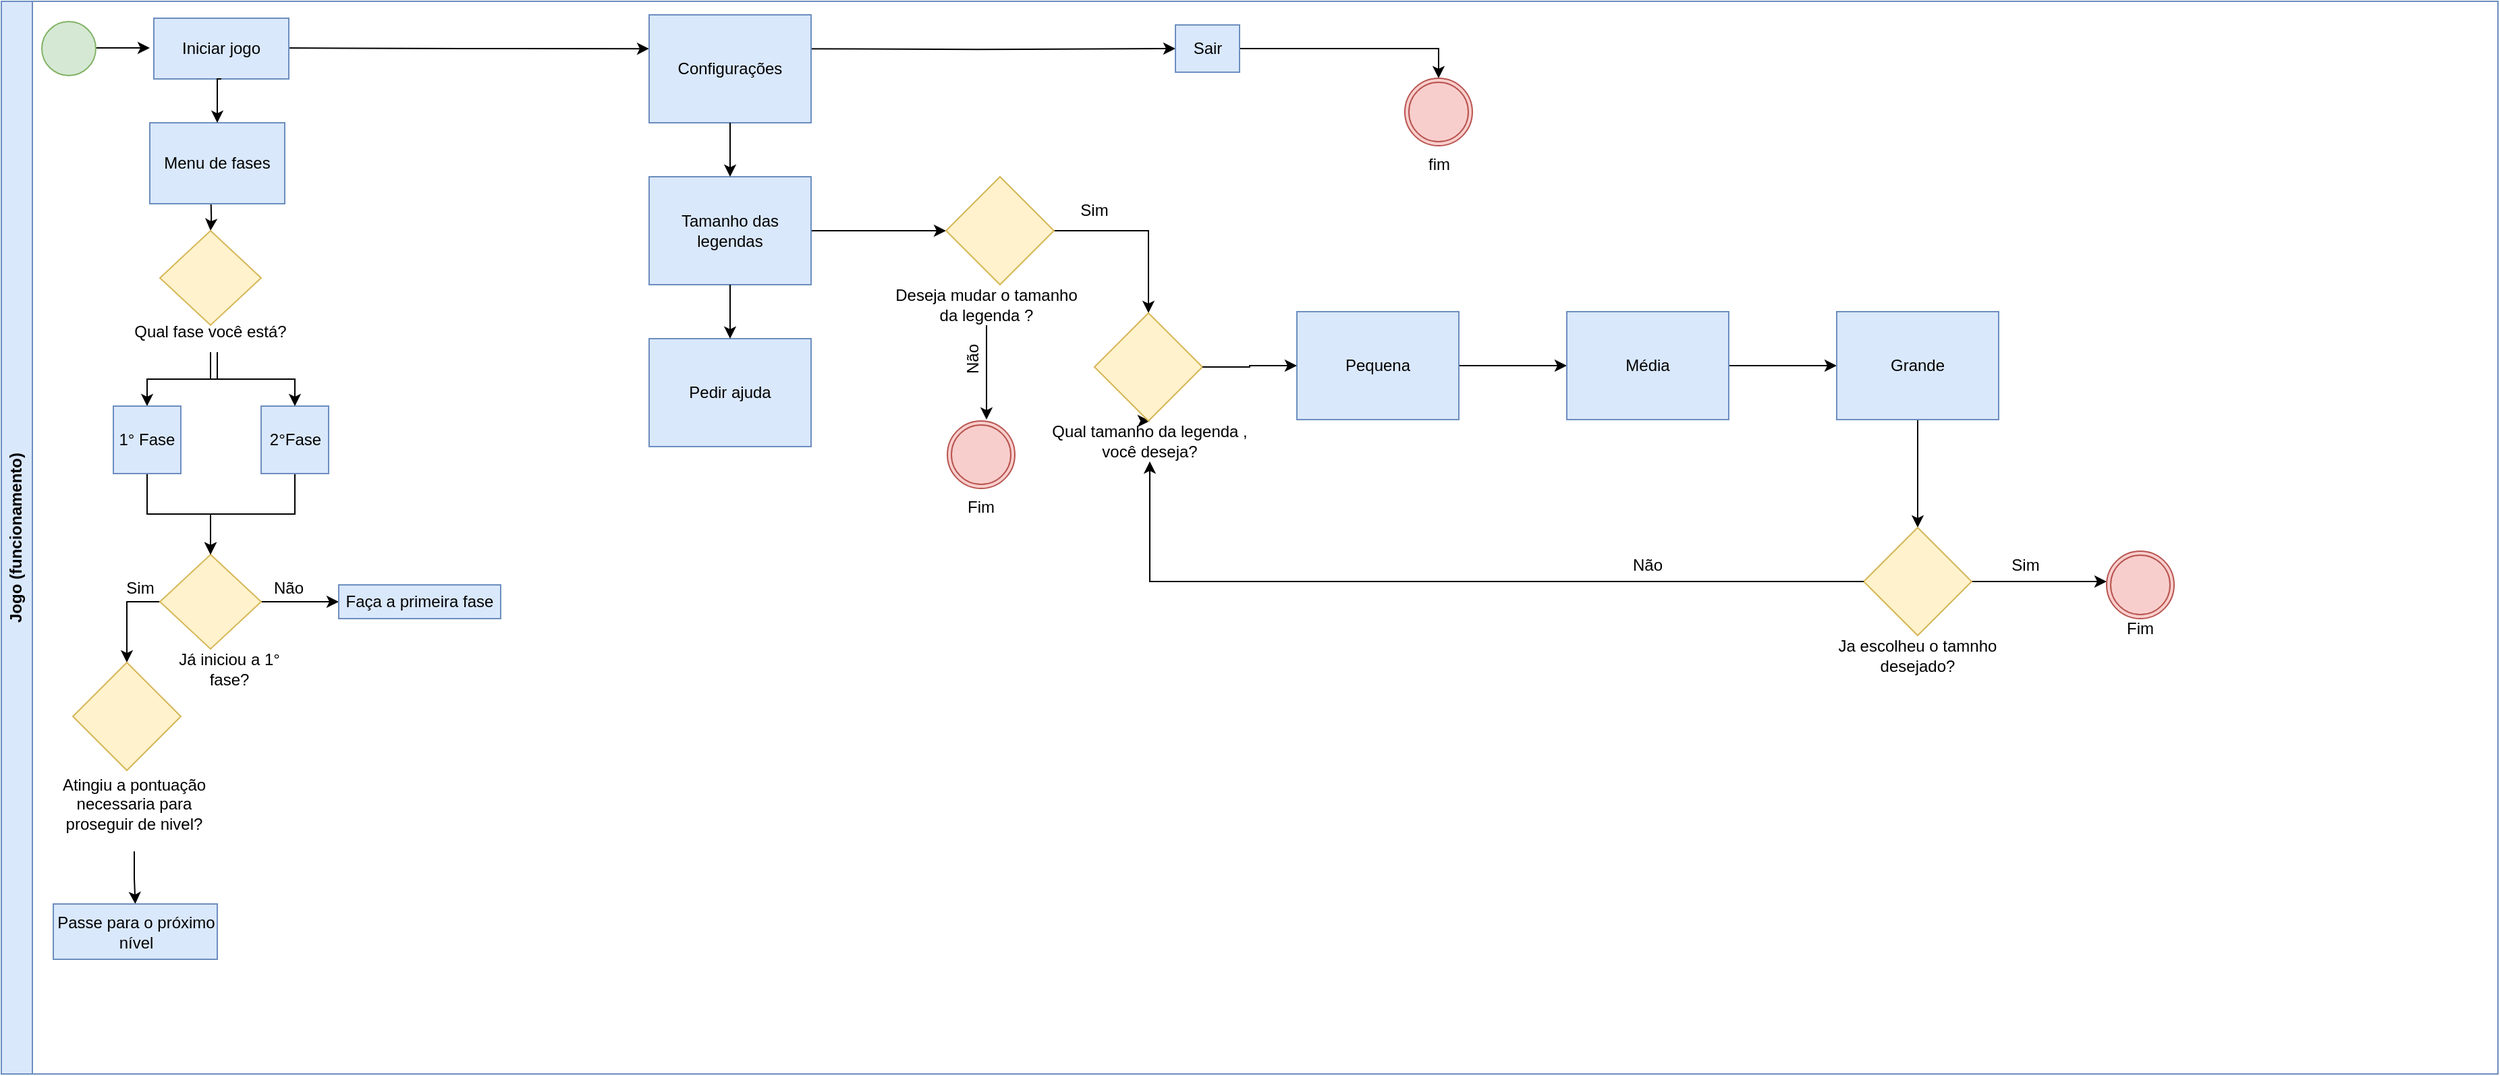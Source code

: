 <mxfile version="28.2.3" pages="2">
  <diagram name="Página-1" id="I1A9_rwOuhHKdsbsZrDO">
    <mxGraphModel dx="2256" dy="862" grid="1" gridSize="10" guides="1" tooltips="1" connect="1" arrows="1" fold="1" page="1" pageScale="1" pageWidth="827" pageHeight="1169" math="0" shadow="0">
      <root>
        <mxCell id="0" />
        <mxCell id="1" parent="0" />
        <mxCell id="oLSMftNWuv7o7DR6i7uo-1" value="Jogo (funcionamento)" style="swimlane;horizontal=0;whiteSpace=wrap;html=1;fillColor=#dae8fc;strokeColor=#6c8ebf;" vertex="1" parent="1">
          <mxGeometry x="-380" y="460" width="1850" height="795" as="geometry" />
        </mxCell>
        <mxCell id="oLSMftNWuv7o7DR6i7uo-2" value="" style="edgeStyle=orthogonalEdgeStyle;rounded=0;orthogonalLoop=1;jettySize=auto;html=1;" edge="1" parent="oLSMftNWuv7o7DR6i7uo-1" source="oLSMftNWuv7o7DR6i7uo-3">
          <mxGeometry relative="1" as="geometry">
            <mxPoint x="110.0" y="34.545" as="targetPoint" />
          </mxGeometry>
        </mxCell>
        <mxCell id="oLSMftNWuv7o7DR6i7uo-3" value="" style="ellipse;whiteSpace=wrap;html=1;aspect=fixed;fillColor=#d5e8d4;strokeColor=#82b366;" vertex="1" parent="oLSMftNWuv7o7DR6i7uo-1">
          <mxGeometry x="30" y="15" width="40" height="40" as="geometry" />
        </mxCell>
        <mxCell id="oLSMftNWuv7o7DR6i7uo-4" value="" style="edgeStyle=orthogonalEdgeStyle;rounded=0;orthogonalLoop=1;jettySize=auto;html=1;" edge="1" parent="oLSMftNWuv7o7DR6i7uo-1">
          <mxGeometry relative="1" as="geometry">
            <mxPoint x="200" y="34.545" as="sourcePoint" />
            <mxPoint x="480" y="35.091" as="targetPoint" />
          </mxGeometry>
        </mxCell>
        <mxCell id="oLSMftNWuv7o7DR6i7uo-7" value="" style="edgeStyle=orthogonalEdgeStyle;rounded=0;orthogonalLoop=1;jettySize=auto;html=1;" edge="1" parent="oLSMftNWuv7o7DR6i7uo-1" target="oLSMftNWuv7o7DR6i7uo-10">
          <mxGeometry relative="1" as="geometry">
            <mxPoint x="575" y="35.091" as="sourcePoint" />
          </mxGeometry>
        </mxCell>
        <mxCell id="oLSMftNWuv7o7DR6i7uo-9" value="" style="edgeStyle=orthogonalEdgeStyle;rounded=0;orthogonalLoop=1;jettySize=auto;html=1;entryX=0.5;entryY=0;entryDx=0;entryDy=0;entryPerimeter=0;" edge="1" parent="oLSMftNWuv7o7DR6i7uo-1" source="oLSMftNWuv7o7DR6i7uo-10" target="oLSMftNWuv7o7DR6i7uo-16">
          <mxGeometry relative="1" as="geometry">
            <mxPoint x="373.745" y="80" as="targetPoint" />
          </mxGeometry>
        </mxCell>
        <mxCell id="oLSMftNWuv7o7DR6i7uo-10" value="Sair" style="whiteSpace=wrap;html=1;fillColor=#dae8fc;strokeColor=#6c8ebf;" vertex="1" parent="oLSMftNWuv7o7DR6i7uo-1">
          <mxGeometry x="870" y="17.5" width="47.5" height="35" as="geometry" />
        </mxCell>
        <mxCell id="oLSMftNWuv7o7DR6i7uo-11" value="" style="edgeStyle=orthogonalEdgeStyle;rounded=0;orthogonalLoop=1;jettySize=auto;html=1;" edge="1" parent="oLSMftNWuv7o7DR6i7uo-1" target="oLSMftNWuv7o7DR6i7uo-13">
          <mxGeometry relative="1" as="geometry">
            <mxPoint x="155.091" y="139.5" as="sourcePoint" />
          </mxGeometry>
        </mxCell>
        <mxCell id="oLSMftNWuv7o7DR6i7uo-13" value="" style="rhombus;whiteSpace=wrap;html=1;fillColor=#fff2cc;strokeColor=#d6b656;" vertex="1" parent="oLSMftNWuv7o7DR6i7uo-1">
          <mxGeometry x="117.5" y="170" width="75" height="70" as="geometry" />
        </mxCell>
        <mxCell id="oLSMftNWuv7o7DR6i7uo-14" value="" style="edgeStyle=orthogonalEdgeStyle;rounded=0;orthogonalLoop=1;jettySize=auto;html=1;entryX=0.5;entryY=0;entryDx=0;entryDy=0;entryPerimeter=0;" edge="1" parent="oLSMftNWuv7o7DR6i7uo-1" source="oLSMftNWuv7o7DR6i7uo-15" target="oLSMftNWuv7o7DR6i7uo-32">
          <mxGeometry relative="1" as="geometry">
            <mxPoint x="155.0" y="300" as="targetPoint" />
            <Array as="points">
              <mxPoint x="160" y="280" />
              <mxPoint x="108" y="280" />
            </Array>
          </mxGeometry>
        </mxCell>
        <mxCell id="oLSMftNWuv7o7DR6i7uo-15" value="Qual fase você está?" style="text;html=1;align=center;verticalAlign=middle;whiteSpace=wrap;rounded=0;" vertex="1" parent="oLSMftNWuv7o7DR6i7uo-1">
          <mxGeometry x="97" y="230" width="116" height="30" as="geometry" />
        </mxCell>
        <mxCell id="oLSMftNWuv7o7DR6i7uo-16" value="fim" style="points=[[0.145,0.145,0],[0.5,0,0],[0.855,0.145,0],[1,0.5,0],[0.855,0.855,0],[0.5,1,0],[0.145,0.855,0],[0,0.5,0]];shape=mxgraph.bpmn.event;html=1;verticalLabelPosition=bottom;labelBackgroundColor=#ffffff;verticalAlign=top;align=center;perimeter=ellipsePerimeter;outlineConnect=0;aspect=fixed;outline=throwing;symbol=general;fillColor=#f8cecc;strokeColor=#b85450;" vertex="1" parent="oLSMftNWuv7o7DR6i7uo-1">
          <mxGeometry x="1040" y="57" width="50" height="50" as="geometry" />
        </mxCell>
        <mxCell id="oLSMftNWuv7o7DR6i7uo-19" value="" style="edgeStyle=orthogonalEdgeStyle;rounded=0;orthogonalLoop=1;jettySize=auto;html=1;" edge="1" parent="oLSMftNWuv7o7DR6i7uo-1" source="oLSMftNWuv7o7DR6i7uo-21" target="oLSMftNWuv7o7DR6i7uo-22">
          <mxGeometry relative="1" as="geometry" />
        </mxCell>
        <mxCell id="oLSMftNWuv7o7DR6i7uo-20" value="" style="edgeStyle=orthogonalEdgeStyle;rounded=0;orthogonalLoop=1;jettySize=auto;html=1;exitX=0;exitY=0.5;exitDx=0;exitDy=0;" edge="1" parent="oLSMftNWuv7o7DR6i7uo-1" source="oLSMftNWuv7o7DR6i7uo-21" target="oLSMftNWuv7o7DR6i7uo-24">
          <mxGeometry relative="1" as="geometry" />
        </mxCell>
        <mxCell id="oLSMftNWuv7o7DR6i7uo-21" value="" style="rhombus;whiteSpace=wrap;html=1;fillColor=#fff2cc;strokeColor=#d6b656;" vertex="1" parent="oLSMftNWuv7o7DR6i7uo-1">
          <mxGeometry x="117.5" y="410" width="75" height="70" as="geometry" />
        </mxCell>
        <mxCell id="oLSMftNWuv7o7DR6i7uo-22" value="Faça a primeira fase" style="whiteSpace=wrap;html=1;fillColor=#dae8fc;strokeColor=#6c8ebf;" vertex="1" parent="oLSMftNWuv7o7DR6i7uo-1">
          <mxGeometry x="250" y="432.5" width="120" height="25" as="geometry" />
        </mxCell>
        <mxCell id="oLSMftNWuv7o7DR6i7uo-23" value="Não" style="text;html=1;align=center;verticalAlign=middle;whiteSpace=wrap;rounded=0;" vertex="1" parent="oLSMftNWuv7o7DR6i7uo-1">
          <mxGeometry x="183" y="420" width="60" height="30" as="geometry" />
        </mxCell>
        <mxCell id="oLSMftNWuv7o7DR6i7uo-24" value="" style="rhombus;whiteSpace=wrap;html=1;fillColor=#fff2cc;strokeColor=#d6b656;" vertex="1" parent="oLSMftNWuv7o7DR6i7uo-1">
          <mxGeometry x="53" y="490" width="80" height="80" as="geometry" />
        </mxCell>
        <mxCell id="oLSMftNWuv7o7DR6i7uo-25" value="" style="edgeStyle=orthogonalEdgeStyle;rounded=0;orthogonalLoop=1;jettySize=auto;html=1;" edge="1" parent="oLSMftNWuv7o7DR6i7uo-1" source="oLSMftNWuv7o7DR6i7uo-26" target="oLSMftNWuv7o7DR6i7uo-27">
          <mxGeometry relative="1" as="geometry" />
        </mxCell>
        <mxCell id="oLSMftNWuv7o7DR6i7uo-26" value="Atingiu a pontuação necessaria para proseguir de nivel?" style="text;html=1;align=center;verticalAlign=middle;whiteSpace=wrap;rounded=0;" vertex="1" parent="oLSMftNWuv7o7DR6i7uo-1">
          <mxGeometry x="40" y="560" width="117" height="70" as="geometry" />
        </mxCell>
        <mxCell id="oLSMftNWuv7o7DR6i7uo-27" value="Passe para o próximo nível" style="whiteSpace=wrap;html=1;fillColor=#dae8fc;strokeColor=#6c8ebf;" vertex="1" parent="oLSMftNWuv7o7DR6i7uo-1">
          <mxGeometry x="38.5" y="669" width="121.5" height="41" as="geometry" />
        </mxCell>
        <mxCell id="oLSMftNWuv7o7DR6i7uo-29" value="Configurações" style="points=[[0.25,0,0],[0.5,0,0],[0.75,0,0],[1,0.25,0],[1,0.5,0],[1,0.75,0],[0.75,1,0],[0.5,1,0],[0.25,1,0],[0,0.75,0],[0,0.5,0],[0,0.25,0]];shape=mxgraph.bpmn.task2;whiteSpace=wrap;rectStyle=rounded;size=10;html=1;container=1;expand=0;collapsible=0;taskMarker=service;fillColor=#dae8fc;strokeColor=#6c8ebf;" vertex="1" parent="oLSMftNWuv7o7DR6i7uo-1">
          <mxGeometry x="480" y="10" width="120" height="80" as="geometry" />
        </mxCell>
        <mxCell id="oLSMftNWuv7o7DR6i7uo-44" value="" style="edgeStyle=orthogonalEdgeStyle;rounded=0;orthogonalLoop=1;jettySize=auto;html=1;" edge="1" parent="oLSMftNWuv7o7DR6i7uo-1" source="oLSMftNWuv7o7DR6i7uo-30" target="oLSMftNWuv7o7DR6i7uo-43">
          <mxGeometry relative="1" as="geometry" />
        </mxCell>
        <mxCell id="oLSMftNWuv7o7DR6i7uo-30" value="Tamanho das legendas" style="points=[[0.25,0,0],[0.5,0,0],[0.75,0,0],[1,0.25,0],[1,0.5,0],[1,0.75,0],[0.75,1,0],[0.5,1,0],[0.25,1,0],[0,0.75,0],[0,0.5,0],[0,0.25,0]];shape=mxgraph.bpmn.task2;whiteSpace=wrap;rectStyle=rounded;size=10;html=1;container=1;expand=0;collapsible=0;bpmnShapeType=call;taskMarker=manual;fillColor=#dae8fc;strokeColor=#6c8ebf;" vertex="1" parent="oLSMftNWuv7o7DR6i7uo-1">
          <mxGeometry x="480" y="130" width="120" height="80" as="geometry" />
        </mxCell>
        <mxCell id="oLSMftNWuv7o7DR6i7uo-31" value="Menu de fases" style="points=[[0.25,0,0],[0.5,0,0],[0.75,0,0],[1,0.25,0],[1,0.5,0],[1,0.75,0],[0.75,1,0],[0.5,1,0],[0.25,1,0],[0,0.75,0],[0,0.5,0],[0,0.25,0]];shape=mxgraph.bpmn.task2;whiteSpace=wrap;rectStyle=rounded;size=10;html=1;container=1;expand=0;collapsible=0;taskMarker=abstract;bpmnShapeType=subprocess;isLoopSub=1;outline=eventNonint;symbol=parallelMultiple;fillColor=#dae8fc;strokeColor=#6c8ebf;" vertex="1" parent="oLSMftNWuv7o7DR6i7uo-1">
          <mxGeometry x="110" y="90" width="100" height="60" as="geometry" />
        </mxCell>
        <mxCell id="oLSMftNWuv7o7DR6i7uo-39" style="edgeStyle=orthogonalEdgeStyle;rounded=0;orthogonalLoop=1;jettySize=auto;html=1;entryX=0.5;entryY=0;entryDx=0;entryDy=0;" edge="1" parent="oLSMftNWuv7o7DR6i7uo-1" source="oLSMftNWuv7o7DR6i7uo-32" target="oLSMftNWuv7o7DR6i7uo-21">
          <mxGeometry relative="1" as="geometry" />
        </mxCell>
        <mxCell id="oLSMftNWuv7o7DR6i7uo-32" value="1° Fase" style="points=[[0.25,0,0],[0.5,0,0],[0.75,0,0],[1,0.25,0],[1,0.5,0],[1,0.75,0],[0.75,1,0],[0.5,1,0],[0.25,1,0],[0,0.75,0],[0,0.5,0],[0,0.25,0]];shape=mxgraph.bpmn.task2;whiteSpace=wrap;rectStyle=rounded;size=10;html=1;container=1;expand=0;collapsible=0;taskMarker=abstract;isLoopMultiSeq=1;fillColor=#dae8fc;strokeColor=#6c8ebf;" vertex="1" parent="oLSMftNWuv7o7DR6i7uo-1">
          <mxGeometry x="83" y="300" width="50" height="50" as="geometry" />
        </mxCell>
        <mxCell id="oLSMftNWuv7o7DR6i7uo-38" style="edgeStyle=orthogonalEdgeStyle;rounded=0;orthogonalLoop=1;jettySize=auto;html=1;entryX=0.5;entryY=0;entryDx=0;entryDy=0;" edge="1" parent="oLSMftNWuv7o7DR6i7uo-1" source="oLSMftNWuv7o7DR6i7uo-34" target="oLSMftNWuv7o7DR6i7uo-21">
          <mxGeometry relative="1" as="geometry" />
        </mxCell>
        <mxCell id="oLSMftNWuv7o7DR6i7uo-34" value="2°Fase" style="points=[[0.25,0,0],[0.5,0,0],[0.75,0,0],[1,0.25,0],[1,0.5,0],[1,0.75,0],[0.75,1,0],[0.5,1,0],[0.25,1,0],[0,0.75,0],[0,0.5,0],[0,0.25,0]];shape=mxgraph.bpmn.task2;whiteSpace=wrap;rectStyle=rounded;size=10;html=1;container=1;expand=0;collapsible=0;taskMarker=abstract;isLoopMultiSeq=1;fillColor=#dae8fc;strokeColor=#6c8ebf;" vertex="1" parent="oLSMftNWuv7o7DR6i7uo-1">
          <mxGeometry x="192.5" y="300" width="50" height="50" as="geometry" />
        </mxCell>
        <mxCell id="oLSMftNWuv7o7DR6i7uo-37" style="edgeStyle=orthogonalEdgeStyle;rounded=0;orthogonalLoop=1;jettySize=auto;html=1;entryX=0.5;entryY=0;entryDx=0;entryDy=0;entryPerimeter=0;" edge="1" parent="oLSMftNWuv7o7DR6i7uo-1" source="oLSMftNWuv7o7DR6i7uo-15" target="oLSMftNWuv7o7DR6i7uo-34">
          <mxGeometry relative="1" as="geometry" />
        </mxCell>
        <mxCell id="oLSMftNWuv7o7DR6i7uo-40" value="Pedir ajuda" style="points=[[0.25,0,0],[0.5,0,0],[0.75,0,0],[1,0.25,0],[1,0.5,0],[1,0.75,0],[0.75,1,0],[0.5,1,0],[0.25,1,0],[0,0.75,0],[0,0.5,0],[0,0.25,0]];shape=mxgraph.bpmn.task2;whiteSpace=wrap;rectStyle=rounded;size=10;html=1;container=1;expand=0;collapsible=0;taskMarker=receive;fillColor=#dae8fc;strokeColor=#6c8ebf;" vertex="1" parent="oLSMftNWuv7o7DR6i7uo-1">
          <mxGeometry x="480" y="250" width="120" height="80" as="geometry" />
        </mxCell>
        <mxCell id="oLSMftNWuv7o7DR6i7uo-41" style="edgeStyle=orthogonalEdgeStyle;rounded=0;orthogonalLoop=1;jettySize=auto;html=1;entryX=0.5;entryY=0;entryDx=0;entryDy=0;entryPerimeter=0;" edge="1" parent="oLSMftNWuv7o7DR6i7uo-1" source="oLSMftNWuv7o7DR6i7uo-29" target="oLSMftNWuv7o7DR6i7uo-30">
          <mxGeometry relative="1" as="geometry" />
        </mxCell>
        <mxCell id="oLSMftNWuv7o7DR6i7uo-42" style="edgeStyle=orthogonalEdgeStyle;rounded=0;orthogonalLoop=1;jettySize=auto;html=1;entryX=0.5;entryY=0;entryDx=0;entryDy=0;entryPerimeter=0;" edge="1" parent="oLSMftNWuv7o7DR6i7uo-1" source="oLSMftNWuv7o7DR6i7uo-30" target="oLSMftNWuv7o7DR6i7uo-40">
          <mxGeometry relative="1" as="geometry" />
        </mxCell>
        <mxCell id="oLSMftNWuv7o7DR6i7uo-61" value="" style="edgeStyle=orthogonalEdgeStyle;rounded=0;orthogonalLoop=1;jettySize=auto;html=1;entryX=0.5;entryY=0;entryDx=0;entryDy=0;" edge="1" parent="oLSMftNWuv7o7DR6i7uo-1" source="oLSMftNWuv7o7DR6i7uo-43" target="oLSMftNWuv7o7DR6i7uo-62">
          <mxGeometry relative="1" as="geometry">
            <mxPoint x="850" y="230" as="targetPoint" />
          </mxGeometry>
        </mxCell>
        <mxCell id="oLSMftNWuv7o7DR6i7uo-43" value="" style="rhombus;whiteSpace=wrap;html=1;fillColor=#fff2cc;strokeColor=#d6b656;" vertex="1" parent="oLSMftNWuv7o7DR6i7uo-1">
          <mxGeometry x="700" y="130" width="80" height="80" as="geometry" />
        </mxCell>
        <mxCell id="oLSMftNWuv7o7DR6i7uo-47" style="edgeStyle=orthogonalEdgeStyle;rounded=0;orthogonalLoop=1;jettySize=auto;html=1;" edge="1" parent="oLSMftNWuv7o7DR6i7uo-1" source="oLSMftNWuv7o7DR6i7uo-45">
          <mxGeometry relative="1" as="geometry">
            <mxPoint x="730" y="310" as="targetPoint" />
          </mxGeometry>
        </mxCell>
        <mxCell id="oLSMftNWuv7o7DR6i7uo-45" value="Deseja mudar o tamanho da legenda ?" style="text;html=1;align=center;verticalAlign=middle;whiteSpace=wrap;rounded=0;" vertex="1" parent="oLSMftNWuv7o7DR6i7uo-1">
          <mxGeometry x="660" y="210" width="140" height="30" as="geometry" />
        </mxCell>
        <mxCell id="oLSMftNWuv7o7DR6i7uo-48" value="Sim" style="text;html=1;align=center;verticalAlign=middle;whiteSpace=wrap;rounded=0;" vertex="1" parent="oLSMftNWuv7o7DR6i7uo-1">
          <mxGeometry x="780" y="140" width="60" height="30" as="geometry" />
        </mxCell>
        <mxCell id="oLSMftNWuv7o7DR6i7uo-49" value="Já iniciou a 1° fase?" style="text;html=1;align=center;verticalAlign=middle;whiteSpace=wrap;rounded=0;" vertex="1" parent="oLSMftNWuv7o7DR6i7uo-1">
          <mxGeometry x="118" y="480" width="102" height="30" as="geometry" />
        </mxCell>
        <mxCell id="oLSMftNWuv7o7DR6i7uo-50" value="Sim" style="text;html=1;align=center;verticalAlign=middle;whiteSpace=wrap;rounded=0;" vertex="1" parent="oLSMftNWuv7o7DR6i7uo-1">
          <mxGeometry x="73" y="420" width="60" height="30" as="geometry" />
        </mxCell>
        <mxCell id="oLSMftNWuv7o7DR6i7uo-51" value="Não" style="text;html=1;align=center;verticalAlign=middle;whiteSpace=wrap;rounded=0;rotation=-90;" vertex="1" parent="oLSMftNWuv7o7DR6i7uo-1">
          <mxGeometry x="690" y="250" width="60" height="30" as="geometry" />
        </mxCell>
        <mxCell id="oLSMftNWuv7o7DR6i7uo-54" value="" style="points=[[0.145,0.145,0],[0.5,0,0],[0.855,0.145,0],[1,0.5,0],[0.855,0.855,0],[0.5,1,0],[0.145,0.855,0],[0,0.5,0]];shape=mxgraph.bpmn.event;html=1;verticalLabelPosition=bottom;labelBackgroundColor=#ffffff;verticalAlign=top;align=center;perimeter=ellipsePerimeter;outlineConnect=0;aspect=fixed;outline=throwing;symbol=general;fillColor=#f8cecc;strokeColor=#b85450;" vertex="1" parent="oLSMftNWuv7o7DR6i7uo-1">
          <mxGeometry x="701" y="311" width="50" height="50" as="geometry" />
        </mxCell>
        <mxCell id="oLSMftNWuv7o7DR6i7uo-55" value="Fim" style="text;html=1;strokeColor=none;fillColor=none;align=center;verticalAlign=middle;whiteSpace=wrap;rounded=0;" vertex="1" parent="oLSMftNWuv7o7DR6i7uo-1">
          <mxGeometry x="686" y="360" width="80" height="30" as="geometry" />
        </mxCell>
        <mxCell id="oLSMftNWuv7o7DR6i7uo-58" value="Iniciar jogo" style="points=[[0.25,0,0],[0.5,0,0],[0.75,0,0],[1,0.25,0],[1,0.5,0],[1,0.75,0],[0.75,1,0],[0.5,1,0],[0.25,1,0],[0,0.75,0],[0,0.5,0],[0,0.25,0]];shape=mxgraph.bpmn.task2;whiteSpace=wrap;rectStyle=rounded;size=10;html=1;container=1;expand=0;collapsible=0;taskMarker=abstract;fillColor=#dae8fc;strokeColor=#6c8ebf;" vertex="1" parent="oLSMftNWuv7o7DR6i7uo-1">
          <mxGeometry x="113" y="12.5" width="100" height="45" as="geometry" />
        </mxCell>
        <mxCell id="oLSMftNWuv7o7DR6i7uo-59" style="edgeStyle=orthogonalEdgeStyle;rounded=0;orthogonalLoop=1;jettySize=auto;html=1;exitX=0.5;exitY=1;exitDx=0;exitDy=0;exitPerimeter=0;entryX=0.5;entryY=0;entryDx=0;entryDy=0;entryPerimeter=0;" edge="1" parent="oLSMftNWuv7o7DR6i7uo-1" source="oLSMftNWuv7o7DR6i7uo-58" target="oLSMftNWuv7o7DR6i7uo-31">
          <mxGeometry relative="1" as="geometry" />
        </mxCell>
        <mxCell id="oLSMftNWuv7o7DR6i7uo-65" style="edgeStyle=orthogonalEdgeStyle;rounded=0;orthogonalLoop=1;jettySize=auto;html=1;exitX=0.5;exitY=1;exitDx=0;exitDy=0;entryX=0.5;entryY=0;entryDx=0;entryDy=0;" edge="1" parent="oLSMftNWuv7o7DR6i7uo-1" source="oLSMftNWuv7o7DR6i7uo-62" target="oLSMftNWuv7o7DR6i7uo-64">
          <mxGeometry relative="1" as="geometry" />
        </mxCell>
        <mxCell id="oLSMftNWuv7o7DR6i7uo-62" value="" style="rhombus;whiteSpace=wrap;html=1;fillColor=#fff2cc;strokeColor=#d6b656;" vertex="1" parent="oLSMftNWuv7o7DR6i7uo-1">
          <mxGeometry x="810" y="231" width="80" height="80" as="geometry" />
        </mxCell>
        <mxCell id="oLSMftNWuv7o7DR6i7uo-64" value="Qual tamanho da legenda , você deseja?" style="text;html=1;align=center;verticalAlign=middle;whiteSpace=wrap;rounded=0;" vertex="1" parent="oLSMftNWuv7o7DR6i7uo-1">
          <mxGeometry x="766" y="311" width="170" height="30" as="geometry" />
        </mxCell>
        <mxCell id="oLSMftNWuv7o7DR6i7uo-72" value="" style="edgeStyle=orthogonalEdgeStyle;rounded=0;orthogonalLoop=1;jettySize=auto;html=1;" edge="1" parent="oLSMftNWuv7o7DR6i7uo-1" source="oLSMftNWuv7o7DR6i7uo-68" target="oLSMftNWuv7o7DR6i7uo-71">
          <mxGeometry relative="1" as="geometry" />
        </mxCell>
        <mxCell id="oLSMftNWuv7o7DR6i7uo-68" value="Pequena" style="points=[[0.25,0,0],[0.5,0,0],[0.75,0,0],[1,0.25,0],[1,0.5,0],[1,0.75,0],[0.75,1,0],[0.5,1,0],[0.25,1,0],[0,0.75,0],[0,0.5,0],[0,0.25,0]];shape=mxgraph.bpmn.task2;whiteSpace=wrap;rectStyle=rounded;size=10;html=1;container=1;expand=0;collapsible=0;taskMarker=abstract;fillColor=#dae8fc;strokeColor=#6c8ebf;" vertex="1" parent="oLSMftNWuv7o7DR6i7uo-1">
          <mxGeometry x="960" y="230" width="120" height="80" as="geometry" />
        </mxCell>
        <mxCell id="oLSMftNWuv7o7DR6i7uo-66" style="edgeStyle=orthogonalEdgeStyle;rounded=0;orthogonalLoop=1;jettySize=auto;html=1;entryX=0;entryY=0.5;entryDx=0;entryDy=0;entryPerimeter=0;" edge="1" parent="oLSMftNWuv7o7DR6i7uo-1" source="oLSMftNWuv7o7DR6i7uo-62" target="oLSMftNWuv7o7DR6i7uo-68">
          <mxGeometry relative="1" as="geometry">
            <mxPoint x="910" y="271.091" as="targetPoint" />
          </mxGeometry>
        </mxCell>
        <mxCell id="oLSMftNWuv7o7DR6i7uo-74" value="" style="edgeStyle=orthogonalEdgeStyle;rounded=0;orthogonalLoop=1;jettySize=auto;html=1;" edge="1" parent="oLSMftNWuv7o7DR6i7uo-1" source="oLSMftNWuv7o7DR6i7uo-71" target="oLSMftNWuv7o7DR6i7uo-73">
          <mxGeometry relative="1" as="geometry" />
        </mxCell>
        <mxCell id="oLSMftNWuv7o7DR6i7uo-71" value="Média" style="points=[[0.25,0,0],[0.5,0,0],[0.75,0,0],[1,0.25,0],[1,0.5,0],[1,0.75,0],[0.75,1,0],[0.5,1,0],[0.25,1,0],[0,0.75,0],[0,0.5,0],[0,0.25,0]];shape=mxgraph.bpmn.task2;whiteSpace=wrap;rectStyle=rounded;size=10;html=1;container=1;expand=0;collapsible=0;taskMarker=abstract;fillColor=#dae8fc;strokeColor=#6c8ebf;" vertex="1" parent="oLSMftNWuv7o7DR6i7uo-1">
          <mxGeometry x="1160" y="230" width="120" height="80" as="geometry" />
        </mxCell>
        <mxCell id="oLSMftNWuv7o7DR6i7uo-76" value="" style="edgeStyle=orthogonalEdgeStyle;rounded=0;orthogonalLoop=1;jettySize=auto;html=1;" edge="1" parent="oLSMftNWuv7o7DR6i7uo-1" source="oLSMftNWuv7o7DR6i7uo-73" target="oLSMftNWuv7o7DR6i7uo-75">
          <mxGeometry relative="1" as="geometry" />
        </mxCell>
        <mxCell id="oLSMftNWuv7o7DR6i7uo-73" value="Grande" style="points=[[0.25,0,0],[0.5,0,0],[0.75,0,0],[1,0.25,0],[1,0.5,0],[1,0.75,0],[0.75,1,0],[0.5,1,0],[0.25,1,0],[0,0.75,0],[0,0.5,0],[0,0.25,0]];shape=mxgraph.bpmn.task2;whiteSpace=wrap;rectStyle=rounded;size=10;html=1;container=1;expand=0;collapsible=0;taskMarker=abstract;fillColor=#dae8fc;strokeColor=#6c8ebf;" vertex="1" parent="oLSMftNWuv7o7DR6i7uo-1">
          <mxGeometry x="1360" y="230" width="120" height="80" as="geometry" />
        </mxCell>
        <mxCell id="oLSMftNWuv7o7DR6i7uo-82" style="edgeStyle=orthogonalEdgeStyle;rounded=0;orthogonalLoop=1;jettySize=auto;html=1;" edge="1" parent="oLSMftNWuv7o7DR6i7uo-1" source="oLSMftNWuv7o7DR6i7uo-75">
          <mxGeometry relative="1" as="geometry">
            <mxPoint x="1560" y="430" as="targetPoint" />
          </mxGeometry>
        </mxCell>
        <mxCell id="oLSMftNWuv7o7DR6i7uo-75" value="" style="rhombus;whiteSpace=wrap;html=1;fillColor=#fff2cc;strokeColor=#d6b656;" vertex="1" parent="oLSMftNWuv7o7DR6i7uo-1">
          <mxGeometry x="1380" y="390" width="80" height="80" as="geometry" />
        </mxCell>
        <mxCell id="oLSMftNWuv7o7DR6i7uo-77" value="Ja escolheu o tamnho desejado?" style="text;html=1;strokeColor=none;fillColor=none;align=center;verticalAlign=middle;whiteSpace=wrap;rounded=0;" vertex="1" parent="oLSMftNWuv7o7DR6i7uo-1">
          <mxGeometry x="1360" y="470" width="120" height="30" as="geometry" />
        </mxCell>
        <mxCell id="oLSMftNWuv7o7DR6i7uo-80" value="" style="points=[[0.145,0.145,0],[0.5,0,0],[0.855,0.145,0],[1,0.5,0],[0.855,0.855,0],[0.5,1,0],[0.145,0.855,0],[0,0.5,0]];shape=mxgraph.bpmn.event;html=1;verticalLabelPosition=bottom;labelBackgroundColor=#ffffff;verticalAlign=top;align=center;perimeter=ellipsePerimeter;outlineConnect=0;aspect=fixed;outline=throwing;symbol=general;fillColor=#f8cecc;strokeColor=#b85450;" vertex="1" parent="oLSMftNWuv7o7DR6i7uo-1">
          <mxGeometry x="1560" y="407.5" width="50" height="50" as="geometry" />
        </mxCell>
        <mxCell id="oLSMftNWuv7o7DR6i7uo-81" value="Fim" style="text;html=1;align=center;verticalAlign=middle;whiteSpace=wrap;rounded=0;" vertex="1" parent="oLSMftNWuv7o7DR6i7uo-1">
          <mxGeometry x="1555" y="450" width="60" height="30" as="geometry" />
        </mxCell>
        <mxCell id="oLSMftNWuv7o7DR6i7uo-78" style="edgeStyle=orthogonalEdgeStyle;rounded=0;orthogonalLoop=1;jettySize=auto;html=1;exitX=0;exitY=0.5;exitDx=0;exitDy=0;entryX=0.5;entryY=1;entryDx=0;entryDy=0;" edge="1" parent="oLSMftNWuv7o7DR6i7uo-1" source="oLSMftNWuv7o7DR6i7uo-75" target="oLSMftNWuv7o7DR6i7uo-64">
          <mxGeometry relative="1" as="geometry">
            <mxPoint x="1320" y="430.727" as="targetPoint" />
          </mxGeometry>
        </mxCell>
        <mxCell id="oLSMftNWuv7o7DR6i7uo-83" value="Não" style="text;html=1;align=center;verticalAlign=middle;whiteSpace=wrap;rounded=0;" vertex="1" parent="oLSMftNWuv7o7DR6i7uo-1">
          <mxGeometry x="1190" y="403" width="60" height="30" as="geometry" />
        </mxCell>
        <mxCell id="oLSMftNWuv7o7DR6i7uo-84" value="Sim" style="text;html=1;align=center;verticalAlign=middle;whiteSpace=wrap;rounded=0;" vertex="1" parent="oLSMftNWuv7o7DR6i7uo-1">
          <mxGeometry x="1470" y="403" width="60" height="30" as="geometry" />
        </mxCell>
      </root>
    </mxGraphModel>
  </diagram>
  <diagram id="fF41WtFpQ5DfVYZX2DKi" name="Página-2">
    <mxGraphModel dx="786" dy="474" grid="1" gridSize="10" guides="1" tooltips="1" connect="1" arrows="1" fold="1" page="1" pageScale="1" pageWidth="827" pageHeight="1169" math="0" shadow="0">
      <root>
        <mxCell id="0" />
        <mxCell id="1" parent="0" />
      </root>
    </mxGraphModel>
  </diagram>
</mxfile>

